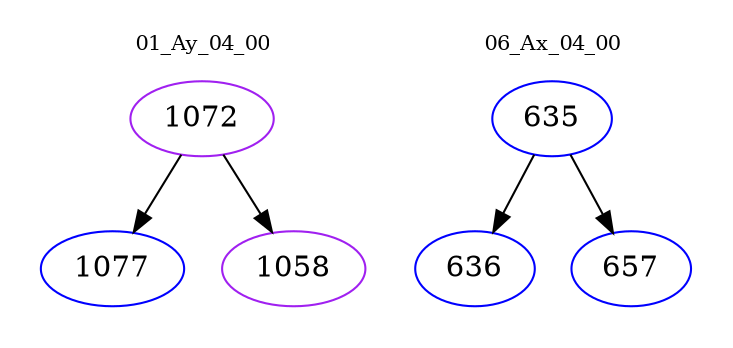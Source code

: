 digraph{
subgraph cluster_0 {
color = white
label = "01_Ay_04_00";
fontsize=10;
T0_1072 [label="1072", color="purple"]
T0_1072 -> T0_1077 [color="black"]
T0_1077 [label="1077", color="blue"]
T0_1072 -> T0_1058 [color="black"]
T0_1058 [label="1058", color="purple"]
}
subgraph cluster_1 {
color = white
label = "06_Ax_04_00";
fontsize=10;
T1_635 [label="635", color="blue"]
T1_635 -> T1_636 [color="black"]
T1_636 [label="636", color="blue"]
T1_635 -> T1_657 [color="black"]
T1_657 [label="657", color="blue"]
}
}
